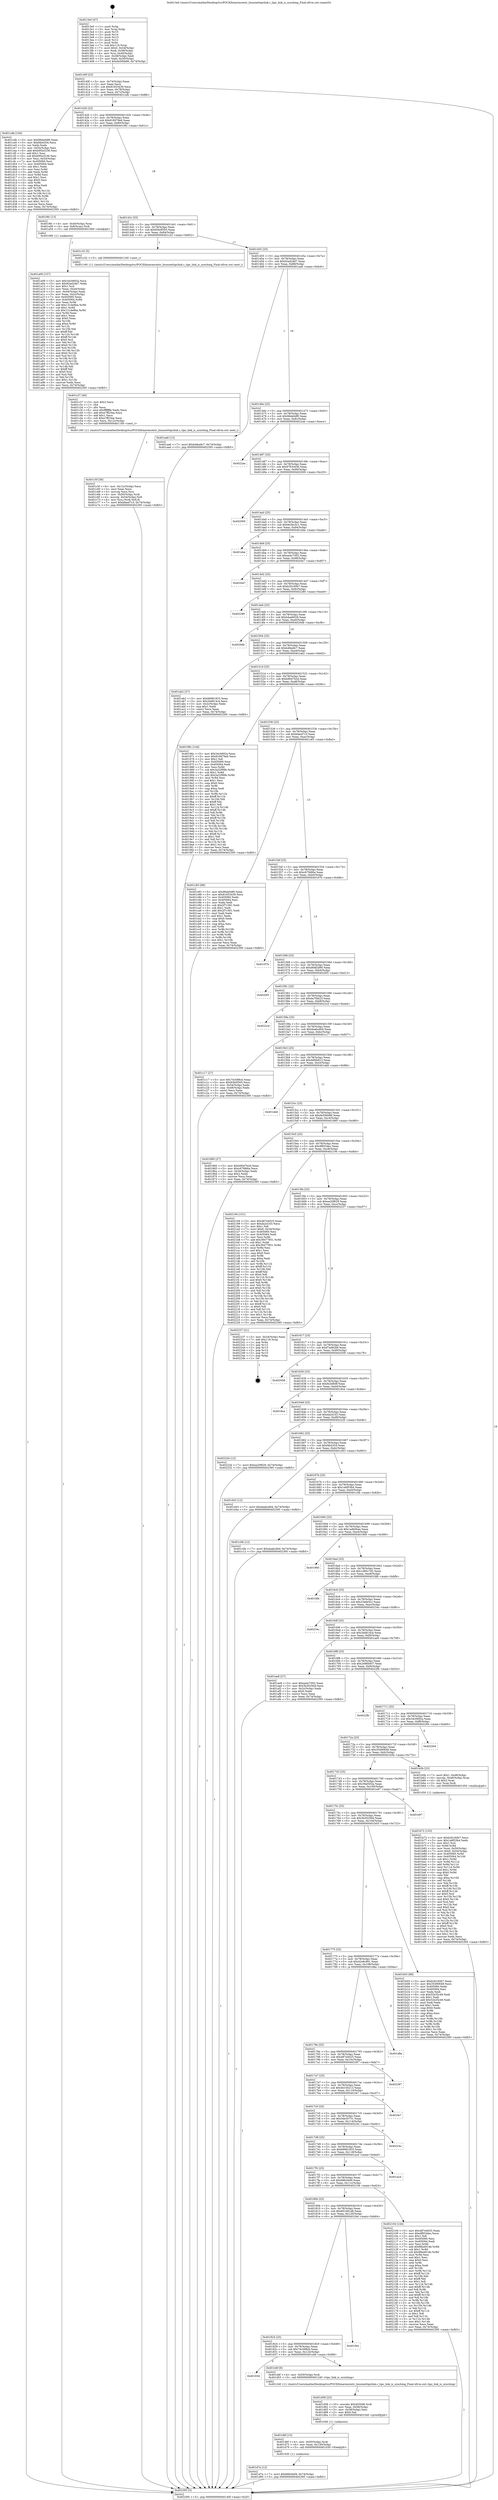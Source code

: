 digraph "0x4013e0" {
  label = "0x4013e0 (/mnt/c/Users/mathe/Desktop/tcc/POCII/binaries/extr_linuxnettipclink.c_tipc_link_is_synching_Final-ollvm.out::main(0))"
  labelloc = "t"
  node[shape=record]

  Entry [label="",width=0.3,height=0.3,shape=circle,fillcolor=black,style=filled]
  "0x40140f" [label="{
     0x40140f [23]\l
     | [instrs]\l
     &nbsp;&nbsp;0x40140f \<+3\>: mov -0x74(%rbp),%eax\l
     &nbsp;&nbsp;0x401412 \<+2\>: mov %eax,%ecx\l
     &nbsp;&nbsp;0x401414 \<+6\>: sub $0x81653439,%ecx\l
     &nbsp;&nbsp;0x40141a \<+3\>: mov %eax,-0x78(%rbp)\l
     &nbsp;&nbsp;0x40141d \<+3\>: mov %ecx,-0x7c(%rbp)\l
     &nbsp;&nbsp;0x401420 \<+6\>: je 0000000000401cdb \<main+0x8fb\>\l
  }"]
  "0x401cdb" [label="{
     0x401cdb [104]\l
     | [instrs]\l
     &nbsp;&nbsp;0x401cdb \<+5\>: mov $0x96de0df0,%eax\l
     &nbsp;&nbsp;0x401ce0 \<+5\>: mov $0xf4b4354,%ecx\l
     &nbsp;&nbsp;0x401ce5 \<+2\>: xor %edx,%edx\l
     &nbsp;&nbsp;0x401ce7 \<+3\>: mov -0x54(%rbp),%esi\l
     &nbsp;&nbsp;0x401cea \<+6\>: add $0xb95a3236,%esi\l
     &nbsp;&nbsp;0x401cf0 \<+3\>: add $0x1,%esi\l
     &nbsp;&nbsp;0x401cf3 \<+6\>: sub $0xb95a3236,%esi\l
     &nbsp;&nbsp;0x401cf9 \<+3\>: mov %esi,-0x54(%rbp)\l
     &nbsp;&nbsp;0x401cfc \<+7\>: mov 0x405060,%esi\l
     &nbsp;&nbsp;0x401d03 \<+7\>: mov 0x405064,%edi\l
     &nbsp;&nbsp;0x401d0a \<+3\>: sub $0x1,%edx\l
     &nbsp;&nbsp;0x401d0d \<+3\>: mov %esi,%r8d\l
     &nbsp;&nbsp;0x401d10 \<+3\>: add %edx,%r8d\l
     &nbsp;&nbsp;0x401d13 \<+4\>: imul %r8d,%esi\l
     &nbsp;&nbsp;0x401d17 \<+3\>: and $0x1,%esi\l
     &nbsp;&nbsp;0x401d1a \<+3\>: cmp $0x0,%esi\l
     &nbsp;&nbsp;0x401d1d \<+4\>: sete %r9b\l
     &nbsp;&nbsp;0x401d21 \<+3\>: cmp $0xa,%edi\l
     &nbsp;&nbsp;0x401d24 \<+4\>: setl %r10b\l
     &nbsp;&nbsp;0x401d28 \<+3\>: mov %r9b,%r11b\l
     &nbsp;&nbsp;0x401d2b \<+3\>: and %r10b,%r11b\l
     &nbsp;&nbsp;0x401d2e \<+3\>: xor %r10b,%r9b\l
     &nbsp;&nbsp;0x401d31 \<+3\>: or %r9b,%r11b\l
     &nbsp;&nbsp;0x401d34 \<+4\>: test $0x1,%r11b\l
     &nbsp;&nbsp;0x401d38 \<+3\>: cmovne %ecx,%eax\l
     &nbsp;&nbsp;0x401d3b \<+3\>: mov %eax,-0x74(%rbp)\l
     &nbsp;&nbsp;0x401d3e \<+5\>: jmp 0000000000402395 \<main+0xfb5\>\l
  }"]
  "0x401426" [label="{
     0x401426 [22]\l
     | [instrs]\l
     &nbsp;&nbsp;0x401426 \<+5\>: jmp 000000000040142b \<main+0x4b\>\l
     &nbsp;&nbsp;0x40142b \<+3\>: mov -0x78(%rbp),%eax\l
     &nbsp;&nbsp;0x40142e \<+5\>: sub $0x818979e6,%eax\l
     &nbsp;&nbsp;0x401433 \<+3\>: mov %eax,-0x80(%rbp)\l
     &nbsp;&nbsp;0x401436 \<+6\>: je 00000000004019fc \<main+0x61c\>\l
  }"]
  Exit [label="",width=0.3,height=0.3,shape=circle,fillcolor=black,style=filled,peripheries=2]
  "0x4019fc" [label="{
     0x4019fc [13]\l
     | [instrs]\l
     &nbsp;&nbsp;0x4019fc \<+4\>: mov -0x40(%rbp),%rax\l
     &nbsp;&nbsp;0x401a00 \<+4\>: mov 0x8(%rax),%rdi\l
     &nbsp;&nbsp;0x401a04 \<+5\>: call 0000000000401060 \<atoi@plt\>\l
     | [calls]\l
     &nbsp;&nbsp;0x401060 \{1\} (unknown)\l
  }"]
  "0x40143c" [label="{
     0x40143c [25]\l
     | [instrs]\l
     &nbsp;&nbsp;0x40143c \<+5\>: jmp 0000000000401441 \<main+0x61\>\l
     &nbsp;&nbsp;0x401441 \<+3\>: mov -0x78(%rbp),%eax\l
     &nbsp;&nbsp;0x401444 \<+5\>: sub $0x83b0f305,%eax\l
     &nbsp;&nbsp;0x401449 \<+6\>: mov %eax,-0x84(%rbp)\l
     &nbsp;&nbsp;0x40144f \<+6\>: je 0000000000401c32 \<main+0x852\>\l
  }"]
  "0x401d7e" [label="{
     0x401d7e [12]\l
     | [instrs]\l
     &nbsp;&nbsp;0x401d7e \<+7\>: movl $0x68fc0e09,-0x74(%rbp)\l
     &nbsp;&nbsp;0x401d85 \<+5\>: jmp 0000000000402395 \<main+0xfb5\>\l
  }"]
  "0x401c32" [label="{
     0x401c32 [5]\l
     | [instrs]\l
     &nbsp;&nbsp;0x401c32 \<+5\>: call 0000000000401160 \<next_i\>\l
     | [calls]\l
     &nbsp;&nbsp;0x401160 \{1\} (/mnt/c/Users/mathe/Desktop/tcc/POCII/binaries/extr_linuxnettipclink.c_tipc_link_is_synching_Final-ollvm.out::next_i)\l
  }"]
  "0x401455" [label="{
     0x401455 [25]\l
     | [instrs]\l
     &nbsp;&nbsp;0x401455 \<+5\>: jmp 000000000040145a \<main+0x7a\>\l
     &nbsp;&nbsp;0x40145a \<+3\>: mov -0x78(%rbp),%eax\l
     &nbsp;&nbsp;0x40145d \<+5\>: sub $0x92ad2dd7,%eax\l
     &nbsp;&nbsp;0x401462 \<+6\>: mov %eax,-0x88(%rbp)\l
     &nbsp;&nbsp;0x401468 \<+6\>: je 0000000000401aa6 \<main+0x6c6\>\l
  }"]
  "0x401d6f" [label="{
     0x401d6f [15]\l
     | [instrs]\l
     &nbsp;&nbsp;0x401d6f \<+4\>: mov -0x50(%rbp),%rdi\l
     &nbsp;&nbsp;0x401d73 \<+6\>: mov %eax,-0x130(%rbp)\l
     &nbsp;&nbsp;0x401d79 \<+5\>: call 0000000000401030 \<free@plt\>\l
     | [calls]\l
     &nbsp;&nbsp;0x401030 \{1\} (unknown)\l
  }"]
  "0x401aa6" [label="{
     0x401aa6 [12]\l
     | [instrs]\l
     &nbsp;&nbsp;0x401aa6 \<+7\>: movl $0xb4fea9c7,-0x74(%rbp)\l
     &nbsp;&nbsp;0x401aad \<+5\>: jmp 0000000000402395 \<main+0xfb5\>\l
  }"]
  "0x40146e" [label="{
     0x40146e [25]\l
     | [instrs]\l
     &nbsp;&nbsp;0x40146e \<+5\>: jmp 0000000000401473 \<main+0x93\>\l
     &nbsp;&nbsp;0x401473 \<+3\>: mov -0x78(%rbp),%eax\l
     &nbsp;&nbsp;0x401476 \<+5\>: sub $0x96de0df0,%eax\l
     &nbsp;&nbsp;0x40147b \<+6\>: mov %eax,-0x8c(%rbp)\l
     &nbsp;&nbsp;0x401481 \<+6\>: je 00000000004022ae \<main+0xece\>\l
  }"]
  "0x401d58" [label="{
     0x401d58 [23]\l
     | [instrs]\l
     &nbsp;&nbsp;0x401d58 \<+10\>: movabs $0x4030d6,%rdi\l
     &nbsp;&nbsp;0x401d62 \<+3\>: mov %eax,-0x58(%rbp)\l
     &nbsp;&nbsp;0x401d65 \<+3\>: mov -0x58(%rbp),%esi\l
     &nbsp;&nbsp;0x401d68 \<+2\>: mov $0x0,%al\l
     &nbsp;&nbsp;0x401d6a \<+5\>: call 0000000000401040 \<printf@plt\>\l
     | [calls]\l
     &nbsp;&nbsp;0x401040 \{1\} (unknown)\l
  }"]
  "0x4022ae" [label="{
     0x4022ae\l
  }", style=dashed]
  "0x401487" [label="{
     0x401487 [25]\l
     | [instrs]\l
     &nbsp;&nbsp;0x401487 \<+5\>: jmp 000000000040148c \<main+0xac\>\l
     &nbsp;&nbsp;0x40148c \<+3\>: mov -0x78(%rbp),%eax\l
     &nbsp;&nbsp;0x40148f \<+5\>: sub $0x9763c636,%eax\l
     &nbsp;&nbsp;0x401494 \<+6\>: mov %eax,-0x90(%rbp)\l
     &nbsp;&nbsp;0x40149a \<+6\>: je 0000000000402000 \<main+0xc20\>\l
  }"]
  "0x40183d" [label="{
     0x40183d\l
  }", style=dashed]
  "0x402000" [label="{
     0x402000\l
  }", style=dashed]
  "0x4014a0" [label="{
     0x4014a0 [25]\l
     | [instrs]\l
     &nbsp;&nbsp;0x4014a0 \<+5\>: jmp 00000000004014a5 \<main+0xc5\>\l
     &nbsp;&nbsp;0x4014a5 \<+3\>: mov -0x78(%rbp),%eax\l
     &nbsp;&nbsp;0x4014a8 \<+5\>: sub $0x9e2bc5c1,%eax\l
     &nbsp;&nbsp;0x4014ad \<+6\>: mov %eax,-0x94(%rbp)\l
     &nbsp;&nbsp;0x4014b3 \<+6\>: je 0000000000401ebe \<main+0xade\>\l
  }"]
  "0x401d4f" [label="{
     0x401d4f [9]\l
     | [instrs]\l
     &nbsp;&nbsp;0x401d4f \<+4\>: mov -0x50(%rbp),%rdi\l
     &nbsp;&nbsp;0x401d53 \<+5\>: call 0000000000401240 \<tipc_link_is_synching\>\l
     | [calls]\l
     &nbsp;&nbsp;0x401240 \{1\} (/mnt/c/Users/mathe/Desktop/tcc/POCII/binaries/extr_linuxnettipclink.c_tipc_link_is_synching_Final-ollvm.out::tipc_link_is_synching)\l
  }"]
  "0x401ebe" [label="{
     0x401ebe\l
  }", style=dashed]
  "0x4014b9" [label="{
     0x4014b9 [25]\l
     | [instrs]\l
     &nbsp;&nbsp;0x4014b9 \<+5\>: jmp 00000000004014be \<main+0xde\>\l
     &nbsp;&nbsp;0x4014be \<+3\>: mov -0x78(%rbp),%eax\l
     &nbsp;&nbsp;0x4014c1 \<+5\>: sub $0xaa4c7002,%eax\l
     &nbsp;&nbsp;0x4014c6 \<+6\>: mov %eax,-0x98(%rbp)\l
     &nbsp;&nbsp;0x4014cc \<+6\>: je 00000000004020e7 \<main+0xd07\>\l
  }"]
  "0x401824" [label="{
     0x401824 [25]\l
     | [instrs]\l
     &nbsp;&nbsp;0x401824 \<+5\>: jmp 0000000000401829 \<main+0x449\>\l
     &nbsp;&nbsp;0x401829 \<+3\>: mov -0x78(%rbp),%eax\l
     &nbsp;&nbsp;0x40182c \<+5\>: sub $0x74c588cb,%eax\l
     &nbsp;&nbsp;0x401831 \<+6\>: mov %eax,-0x124(%rbp)\l
     &nbsp;&nbsp;0x401837 \<+6\>: je 0000000000401d4f \<main+0x96f\>\l
  }"]
  "0x4020e7" [label="{
     0x4020e7\l
  }", style=dashed]
  "0x4014d2" [label="{
     0x4014d2 [25]\l
     | [instrs]\l
     &nbsp;&nbsp;0x4014d2 \<+5\>: jmp 00000000004014d7 \<main+0xf7\>\l
     &nbsp;&nbsp;0x4014d7 \<+3\>: mov -0x78(%rbp),%eax\l
     &nbsp;&nbsp;0x4014da \<+5\>: sub $0xb26160b7,%eax\l
     &nbsp;&nbsp;0x4014df \<+6\>: mov %eax,-0x9c(%rbp)\l
     &nbsp;&nbsp;0x4014e5 \<+6\>: je 0000000000402280 \<main+0xea0\>\l
  }"]
  "0x401f44" [label="{
     0x401f44\l
  }", style=dashed]
  "0x402280" [label="{
     0x402280\l
  }", style=dashed]
  "0x4014eb" [label="{
     0x4014eb [25]\l
     | [instrs]\l
     &nbsp;&nbsp;0x4014eb \<+5\>: jmp 00000000004014f0 \<main+0x110\>\l
     &nbsp;&nbsp;0x4014f0 \<+3\>: mov -0x78(%rbp),%eax\l
     &nbsp;&nbsp;0x4014f3 \<+5\>: sub $0xb4ae6028,%eax\l
     &nbsp;&nbsp;0x4014f8 \<+6\>: mov %eax,-0xa0(%rbp)\l
     &nbsp;&nbsp;0x4014fe \<+6\>: je 00000000004020db \<main+0xcfb\>\l
  }"]
  "0x40180b" [label="{
     0x40180b [25]\l
     | [instrs]\l
     &nbsp;&nbsp;0x40180b \<+5\>: jmp 0000000000401810 \<main+0x430\>\l
     &nbsp;&nbsp;0x401810 \<+3\>: mov -0x78(%rbp),%eax\l
     &nbsp;&nbsp;0x401813 \<+5\>: sub $0x691b81d8,%eax\l
     &nbsp;&nbsp;0x401818 \<+6\>: mov %eax,-0x120(%rbp)\l
     &nbsp;&nbsp;0x40181e \<+6\>: je 0000000000401f44 \<main+0xb64\>\l
  }"]
  "0x4020db" [label="{
     0x4020db\l
  }", style=dashed]
  "0x401504" [label="{
     0x401504 [25]\l
     | [instrs]\l
     &nbsp;&nbsp;0x401504 \<+5\>: jmp 0000000000401509 \<main+0x129\>\l
     &nbsp;&nbsp;0x401509 \<+3\>: mov -0x78(%rbp),%eax\l
     &nbsp;&nbsp;0x40150c \<+5\>: sub $0xb4fea9c7,%eax\l
     &nbsp;&nbsp;0x401511 \<+6\>: mov %eax,-0xa4(%rbp)\l
     &nbsp;&nbsp;0x401517 \<+6\>: je 0000000000401ab2 \<main+0x6d2\>\l
  }"]
  "0x402104" [label="{
     0x402104 [144]\l
     | [instrs]\l
     &nbsp;&nbsp;0x402104 \<+5\>: mov $0x487e4025,%eax\l
     &nbsp;&nbsp;0x402109 \<+5\>: mov $0xdf853dec,%ecx\l
     &nbsp;&nbsp;0x40210e \<+2\>: mov $0x1,%dl\l
     &nbsp;&nbsp;0x402110 \<+7\>: mov 0x405060,%esi\l
     &nbsp;&nbsp;0x402117 \<+7\>: mov 0x405064,%edi\l
     &nbsp;&nbsp;0x40211e \<+3\>: mov %esi,%r8d\l
     &nbsp;&nbsp;0x402121 \<+7\>: add $0x88a4914b,%r8d\l
     &nbsp;&nbsp;0x402128 \<+4\>: sub $0x1,%r8d\l
     &nbsp;&nbsp;0x40212c \<+7\>: sub $0x88a4914b,%r8d\l
     &nbsp;&nbsp;0x402133 \<+4\>: imul %r8d,%esi\l
     &nbsp;&nbsp;0x402137 \<+3\>: and $0x1,%esi\l
     &nbsp;&nbsp;0x40213a \<+3\>: cmp $0x0,%esi\l
     &nbsp;&nbsp;0x40213d \<+4\>: sete %r9b\l
     &nbsp;&nbsp;0x402141 \<+3\>: cmp $0xa,%edi\l
     &nbsp;&nbsp;0x402144 \<+4\>: setl %r10b\l
     &nbsp;&nbsp;0x402148 \<+3\>: mov %r9b,%r11b\l
     &nbsp;&nbsp;0x40214b \<+4\>: xor $0xff,%r11b\l
     &nbsp;&nbsp;0x40214f \<+3\>: mov %r10b,%bl\l
     &nbsp;&nbsp;0x402152 \<+3\>: xor $0xff,%bl\l
     &nbsp;&nbsp;0x402155 \<+3\>: xor $0x1,%dl\l
     &nbsp;&nbsp;0x402158 \<+3\>: mov %r11b,%r14b\l
     &nbsp;&nbsp;0x40215b \<+4\>: and $0xff,%r14b\l
     &nbsp;&nbsp;0x40215f \<+3\>: and %dl,%r9b\l
     &nbsp;&nbsp;0x402162 \<+3\>: mov %bl,%r15b\l
     &nbsp;&nbsp;0x402165 \<+4\>: and $0xff,%r15b\l
     &nbsp;&nbsp;0x402169 \<+3\>: and %dl,%r10b\l
     &nbsp;&nbsp;0x40216c \<+3\>: or %r9b,%r14b\l
     &nbsp;&nbsp;0x40216f \<+3\>: or %r10b,%r15b\l
     &nbsp;&nbsp;0x402172 \<+3\>: xor %r15b,%r14b\l
     &nbsp;&nbsp;0x402175 \<+3\>: or %bl,%r11b\l
     &nbsp;&nbsp;0x402178 \<+4\>: xor $0xff,%r11b\l
     &nbsp;&nbsp;0x40217c \<+3\>: or $0x1,%dl\l
     &nbsp;&nbsp;0x40217f \<+3\>: and %dl,%r11b\l
     &nbsp;&nbsp;0x402182 \<+3\>: or %r11b,%r14b\l
     &nbsp;&nbsp;0x402185 \<+4\>: test $0x1,%r14b\l
     &nbsp;&nbsp;0x402189 \<+3\>: cmovne %ecx,%eax\l
     &nbsp;&nbsp;0x40218c \<+3\>: mov %eax,-0x74(%rbp)\l
     &nbsp;&nbsp;0x40218f \<+5\>: jmp 0000000000402395 \<main+0xfb5\>\l
  }"]
  "0x401ab2" [label="{
     0x401ab2 [27]\l
     | [instrs]\l
     &nbsp;&nbsp;0x401ab2 \<+5\>: mov $0x66681833,%eax\l
     &nbsp;&nbsp;0x401ab7 \<+5\>: mov $0x2bd814c4,%ecx\l
     &nbsp;&nbsp;0x401abc \<+3\>: mov -0x2c(%rbp),%edx\l
     &nbsp;&nbsp;0x401abf \<+3\>: cmp $0x1,%edx\l
     &nbsp;&nbsp;0x401ac2 \<+3\>: cmovl %ecx,%eax\l
     &nbsp;&nbsp;0x401ac5 \<+3\>: mov %eax,-0x74(%rbp)\l
     &nbsp;&nbsp;0x401ac8 \<+5\>: jmp 0000000000402395 \<main+0xfb5\>\l
  }"]
  "0x40151d" [label="{
     0x40151d [25]\l
     | [instrs]\l
     &nbsp;&nbsp;0x40151d \<+5\>: jmp 0000000000401522 \<main+0x142\>\l
     &nbsp;&nbsp;0x401522 \<+3\>: mov -0x78(%rbp),%eax\l
     &nbsp;&nbsp;0x401525 \<+5\>: sub $0xb90d7b2d,%eax\l
     &nbsp;&nbsp;0x40152a \<+6\>: mov %eax,-0xa8(%rbp)\l
     &nbsp;&nbsp;0x401530 \<+6\>: je 000000000040196c \<main+0x58c\>\l
  }"]
  "0x4017f2" [label="{
     0x4017f2 [25]\l
     | [instrs]\l
     &nbsp;&nbsp;0x4017f2 \<+5\>: jmp 00000000004017f7 \<main+0x417\>\l
     &nbsp;&nbsp;0x4017f7 \<+3\>: mov -0x78(%rbp),%eax\l
     &nbsp;&nbsp;0x4017fa \<+5\>: sub $0x68fc0e09,%eax\l
     &nbsp;&nbsp;0x4017ff \<+6\>: mov %eax,-0x11c(%rbp)\l
     &nbsp;&nbsp;0x401805 \<+6\>: je 0000000000402104 \<main+0xd24\>\l
  }"]
  "0x40196c" [label="{
     0x40196c [144]\l
     | [instrs]\l
     &nbsp;&nbsp;0x40196c \<+5\>: mov $0x34c0692a,%eax\l
     &nbsp;&nbsp;0x401971 \<+5\>: mov $0x818979e6,%ecx\l
     &nbsp;&nbsp;0x401976 \<+2\>: mov $0x1,%dl\l
     &nbsp;&nbsp;0x401978 \<+7\>: mov 0x405060,%esi\l
     &nbsp;&nbsp;0x40197f \<+7\>: mov 0x405064,%edi\l
     &nbsp;&nbsp;0x401986 \<+3\>: mov %esi,%r8d\l
     &nbsp;&nbsp;0x401989 \<+7\>: sub $0x3a32f99b,%r8d\l
     &nbsp;&nbsp;0x401990 \<+4\>: sub $0x1,%r8d\l
     &nbsp;&nbsp;0x401994 \<+7\>: add $0x3a32f99b,%r8d\l
     &nbsp;&nbsp;0x40199b \<+4\>: imul %r8d,%esi\l
     &nbsp;&nbsp;0x40199f \<+3\>: and $0x1,%esi\l
     &nbsp;&nbsp;0x4019a2 \<+3\>: cmp $0x0,%esi\l
     &nbsp;&nbsp;0x4019a5 \<+4\>: sete %r9b\l
     &nbsp;&nbsp;0x4019a9 \<+3\>: cmp $0xa,%edi\l
     &nbsp;&nbsp;0x4019ac \<+4\>: setl %r10b\l
     &nbsp;&nbsp;0x4019b0 \<+3\>: mov %r9b,%r11b\l
     &nbsp;&nbsp;0x4019b3 \<+4\>: xor $0xff,%r11b\l
     &nbsp;&nbsp;0x4019b7 \<+3\>: mov %r10b,%bl\l
     &nbsp;&nbsp;0x4019ba \<+3\>: xor $0xff,%bl\l
     &nbsp;&nbsp;0x4019bd \<+3\>: xor $0x1,%dl\l
     &nbsp;&nbsp;0x4019c0 \<+3\>: mov %r11b,%r14b\l
     &nbsp;&nbsp;0x4019c3 \<+4\>: and $0xff,%r14b\l
     &nbsp;&nbsp;0x4019c7 \<+3\>: and %dl,%r9b\l
     &nbsp;&nbsp;0x4019ca \<+3\>: mov %bl,%r15b\l
     &nbsp;&nbsp;0x4019cd \<+4\>: and $0xff,%r15b\l
     &nbsp;&nbsp;0x4019d1 \<+3\>: and %dl,%r10b\l
     &nbsp;&nbsp;0x4019d4 \<+3\>: or %r9b,%r14b\l
     &nbsp;&nbsp;0x4019d7 \<+3\>: or %r10b,%r15b\l
     &nbsp;&nbsp;0x4019da \<+3\>: xor %r15b,%r14b\l
     &nbsp;&nbsp;0x4019dd \<+3\>: or %bl,%r11b\l
     &nbsp;&nbsp;0x4019e0 \<+4\>: xor $0xff,%r11b\l
     &nbsp;&nbsp;0x4019e4 \<+3\>: or $0x1,%dl\l
     &nbsp;&nbsp;0x4019e7 \<+3\>: and %dl,%r11b\l
     &nbsp;&nbsp;0x4019ea \<+3\>: or %r11b,%r14b\l
     &nbsp;&nbsp;0x4019ed \<+4\>: test $0x1,%r14b\l
     &nbsp;&nbsp;0x4019f1 \<+3\>: cmovne %ecx,%eax\l
     &nbsp;&nbsp;0x4019f4 \<+3\>: mov %eax,-0x74(%rbp)\l
     &nbsp;&nbsp;0x4019f7 \<+5\>: jmp 0000000000402395 \<main+0xfb5\>\l
  }"]
  "0x401536" [label="{
     0x401536 [25]\l
     | [instrs]\l
     &nbsp;&nbsp;0x401536 \<+5\>: jmp 000000000040153b \<main+0x15b\>\l
     &nbsp;&nbsp;0x40153b \<+3\>: mov -0x78(%rbp),%eax\l
     &nbsp;&nbsp;0x40153e \<+5\>: sub $0xbfaed7c3,%eax\l
     &nbsp;&nbsp;0x401543 \<+6\>: mov %eax,-0xac(%rbp)\l
     &nbsp;&nbsp;0x401549 \<+6\>: je 0000000000401c83 \<main+0x8a3\>\l
  }"]
  "0x401acd" [label="{
     0x401acd\l
  }", style=dashed]
  "0x401c83" [label="{
     0x401c83 [88]\l
     | [instrs]\l
     &nbsp;&nbsp;0x401c83 \<+5\>: mov $0x96de0df0,%eax\l
     &nbsp;&nbsp;0x401c88 \<+5\>: mov $0x81653439,%ecx\l
     &nbsp;&nbsp;0x401c8d \<+7\>: mov 0x405060,%edx\l
     &nbsp;&nbsp;0x401c94 \<+7\>: mov 0x405064,%esi\l
     &nbsp;&nbsp;0x401c9b \<+2\>: mov %edx,%edi\l
     &nbsp;&nbsp;0x401c9d \<+6\>: sub $0x2f7c391,%edi\l
     &nbsp;&nbsp;0x401ca3 \<+3\>: sub $0x1,%edi\l
     &nbsp;&nbsp;0x401ca6 \<+6\>: add $0x2f7c391,%edi\l
     &nbsp;&nbsp;0x401cac \<+3\>: imul %edi,%edx\l
     &nbsp;&nbsp;0x401caf \<+3\>: and $0x1,%edx\l
     &nbsp;&nbsp;0x401cb2 \<+3\>: cmp $0x0,%edx\l
     &nbsp;&nbsp;0x401cb5 \<+4\>: sete %r8b\l
     &nbsp;&nbsp;0x401cb9 \<+3\>: cmp $0xa,%esi\l
     &nbsp;&nbsp;0x401cbc \<+4\>: setl %r9b\l
     &nbsp;&nbsp;0x401cc0 \<+3\>: mov %r8b,%r10b\l
     &nbsp;&nbsp;0x401cc3 \<+3\>: and %r9b,%r10b\l
     &nbsp;&nbsp;0x401cc6 \<+3\>: xor %r9b,%r8b\l
     &nbsp;&nbsp;0x401cc9 \<+3\>: or %r8b,%r10b\l
     &nbsp;&nbsp;0x401ccc \<+4\>: test $0x1,%r10b\l
     &nbsp;&nbsp;0x401cd0 \<+3\>: cmovne %ecx,%eax\l
     &nbsp;&nbsp;0x401cd3 \<+3\>: mov %eax,-0x74(%rbp)\l
     &nbsp;&nbsp;0x401cd6 \<+5\>: jmp 0000000000402395 \<main+0xfb5\>\l
  }"]
  "0x40154f" [label="{
     0x40154f [25]\l
     | [instrs]\l
     &nbsp;&nbsp;0x40154f \<+5\>: jmp 0000000000401554 \<main+0x174\>\l
     &nbsp;&nbsp;0x401554 \<+3\>: mov -0x78(%rbp),%eax\l
     &nbsp;&nbsp;0x401557 \<+5\>: sub $0xc67fd66a,%eax\l
     &nbsp;&nbsp;0x40155c \<+6\>: mov %eax,-0xb0(%rbp)\l
     &nbsp;&nbsp;0x401562 \<+6\>: je 000000000040187b \<main+0x49b\>\l
  }"]
  "0x4017d9" [label="{
     0x4017d9 [25]\l
     | [instrs]\l
     &nbsp;&nbsp;0x4017d9 \<+5\>: jmp 00000000004017de \<main+0x3fe\>\l
     &nbsp;&nbsp;0x4017de \<+3\>: mov -0x78(%rbp),%eax\l
     &nbsp;&nbsp;0x4017e1 \<+5\>: sub $0x66681833,%eax\l
     &nbsp;&nbsp;0x4017e6 \<+6\>: mov %eax,-0x118(%rbp)\l
     &nbsp;&nbsp;0x4017ec \<+6\>: je 0000000000401acd \<main+0x6ed\>\l
  }"]
  "0x40187b" [label="{
     0x40187b\l
  }", style=dashed]
  "0x401568" [label="{
     0x401568 [25]\l
     | [instrs]\l
     &nbsp;&nbsp;0x401568 \<+5\>: jmp 000000000040156d \<main+0x18d\>\l
     &nbsp;&nbsp;0x40156d \<+3\>: mov -0x78(%rbp),%eax\l
     &nbsp;&nbsp;0x401570 \<+5\>: sub $0xd9df2d90,%eax\l
     &nbsp;&nbsp;0x401575 \<+6\>: mov %eax,-0xb4(%rbp)\l
     &nbsp;&nbsp;0x40157b \<+6\>: je 00000000004020f3 \<main+0xd13\>\l
  }"]
  "0x40224c" [label="{
     0x40224c\l
  }", style=dashed]
  "0x4020f3" [label="{
     0x4020f3\l
  }", style=dashed]
  "0x401581" [label="{
     0x401581 [25]\l
     | [instrs]\l
     &nbsp;&nbsp;0x401581 \<+5\>: jmp 0000000000401586 \<main+0x1a6\>\l
     &nbsp;&nbsp;0x401586 \<+3\>: mov -0x78(%rbp),%eax\l
     &nbsp;&nbsp;0x401589 \<+5\>: sub $0xda7f4b23,%eax\l
     &nbsp;&nbsp;0x40158e \<+6\>: mov %eax,-0xb8(%rbp)\l
     &nbsp;&nbsp;0x401594 \<+6\>: je 00000000004022cd \<main+0xeed\>\l
  }"]
  "0x4017c0" [label="{
     0x4017c0 [25]\l
     | [instrs]\l
     &nbsp;&nbsp;0x4017c0 \<+5\>: jmp 00000000004017c5 \<main+0x3e5\>\l
     &nbsp;&nbsp;0x4017c5 \<+3\>: mov -0x78(%rbp),%eax\l
     &nbsp;&nbsp;0x4017c8 \<+5\>: sub $0x5de30731,%eax\l
     &nbsp;&nbsp;0x4017cd \<+6\>: mov %eax,-0x114(%rbp)\l
     &nbsp;&nbsp;0x4017d3 \<+6\>: je 000000000040224c \<main+0xe6c\>\l
  }"]
  "0x4022cd" [label="{
     0x4022cd\l
  }", style=dashed]
  "0x40159a" [label="{
     0x40159a [25]\l
     | [instrs]\l
     &nbsp;&nbsp;0x40159a \<+5\>: jmp 000000000040159f \<main+0x1bf\>\l
     &nbsp;&nbsp;0x40159f \<+3\>: mov -0x78(%rbp),%eax\l
     &nbsp;&nbsp;0x4015a2 \<+5\>: sub $0xdaabcd0d,%eax\l
     &nbsp;&nbsp;0x4015a7 \<+6\>: mov %eax,-0xbc(%rbp)\l
     &nbsp;&nbsp;0x4015ad \<+6\>: je 0000000000401c17 \<main+0x837\>\l
  }"]
  "0x401fe7" [label="{
     0x401fe7\l
  }", style=dashed]
  "0x401c17" [label="{
     0x401c17 [27]\l
     | [instrs]\l
     &nbsp;&nbsp;0x401c17 \<+5\>: mov $0x74c588cb,%eax\l
     &nbsp;&nbsp;0x401c1c \<+5\>: mov $0x83b0f305,%ecx\l
     &nbsp;&nbsp;0x401c21 \<+3\>: mov -0x54(%rbp),%edx\l
     &nbsp;&nbsp;0x401c24 \<+3\>: cmp -0x48(%rbp),%edx\l
     &nbsp;&nbsp;0x401c27 \<+3\>: cmovl %ecx,%eax\l
     &nbsp;&nbsp;0x401c2a \<+3\>: mov %eax,-0x74(%rbp)\l
     &nbsp;&nbsp;0x401c2d \<+5\>: jmp 0000000000402395 \<main+0xfb5\>\l
  }"]
  "0x4015b3" [label="{
     0x4015b3 [25]\l
     | [instrs]\l
     &nbsp;&nbsp;0x4015b3 \<+5\>: jmp 00000000004015b8 \<main+0x1d8\>\l
     &nbsp;&nbsp;0x4015b8 \<+3\>: mov -0x78(%rbp),%eax\l
     &nbsp;&nbsp;0x4015bb \<+5\>: sub $0xddf4b813,%eax\l
     &nbsp;&nbsp;0x4015c0 \<+6\>: mov %eax,-0xc0(%rbp)\l
     &nbsp;&nbsp;0x4015c6 \<+6\>: je 0000000000401ddd \<main+0x9fd\>\l
  }"]
  "0x4017a7" [label="{
     0x4017a7 [25]\l
     | [instrs]\l
     &nbsp;&nbsp;0x4017a7 \<+5\>: jmp 00000000004017ac \<main+0x3cc\>\l
     &nbsp;&nbsp;0x4017ac \<+3\>: mov -0x78(%rbp),%eax\l
     &nbsp;&nbsp;0x4017af \<+5\>: sub $0x4b104213,%eax\l
     &nbsp;&nbsp;0x4017b4 \<+6\>: mov %eax,-0x110(%rbp)\l
     &nbsp;&nbsp;0x4017ba \<+6\>: je 0000000000401fe7 \<main+0xc07\>\l
  }"]
  "0x401ddd" [label="{
     0x401ddd\l
  }", style=dashed]
  "0x4015cc" [label="{
     0x4015cc [25]\l
     | [instrs]\l
     &nbsp;&nbsp;0x4015cc \<+5\>: jmp 00000000004015d1 \<main+0x1f1\>\l
     &nbsp;&nbsp;0x4015d1 \<+3\>: mov -0x78(%rbp),%eax\l
     &nbsp;&nbsp;0x4015d4 \<+5\>: sub $0xde50bb86,%eax\l
     &nbsp;&nbsp;0x4015d9 \<+6\>: mov %eax,-0xc4(%rbp)\l
     &nbsp;&nbsp;0x4015df \<+6\>: je 0000000000401860 \<main+0x480\>\l
  }"]
  "0x402387" [label="{
     0x402387\l
  }", style=dashed]
  "0x401860" [label="{
     0x401860 [27]\l
     | [instrs]\l
     &nbsp;&nbsp;0x401860 \<+5\>: mov $0xb90d7b2d,%eax\l
     &nbsp;&nbsp;0x401865 \<+5\>: mov $0xc67fd66a,%ecx\l
     &nbsp;&nbsp;0x40186a \<+3\>: mov -0x30(%rbp),%edx\l
     &nbsp;&nbsp;0x40186d \<+3\>: cmp $0x2,%edx\l
     &nbsp;&nbsp;0x401870 \<+3\>: cmovne %ecx,%eax\l
     &nbsp;&nbsp;0x401873 \<+3\>: mov %eax,-0x74(%rbp)\l
     &nbsp;&nbsp;0x401876 \<+5\>: jmp 0000000000402395 \<main+0xfb5\>\l
  }"]
  "0x4015e5" [label="{
     0x4015e5 [25]\l
     | [instrs]\l
     &nbsp;&nbsp;0x4015e5 \<+5\>: jmp 00000000004015ea \<main+0x20a\>\l
     &nbsp;&nbsp;0x4015ea \<+3\>: mov -0x78(%rbp),%eax\l
     &nbsp;&nbsp;0x4015ed \<+5\>: sub $0xdf853dec,%eax\l
     &nbsp;&nbsp;0x4015f2 \<+6\>: mov %eax,-0xc8(%rbp)\l
     &nbsp;&nbsp;0x4015f8 \<+6\>: je 0000000000402194 \<main+0xdb4\>\l
  }"]
  "0x402395" [label="{
     0x402395 [5]\l
     | [instrs]\l
     &nbsp;&nbsp;0x402395 \<+5\>: jmp 000000000040140f \<main+0x2f\>\l
  }"]
  "0x4013e0" [label="{
     0x4013e0 [47]\l
     | [instrs]\l
     &nbsp;&nbsp;0x4013e0 \<+1\>: push %rbp\l
     &nbsp;&nbsp;0x4013e1 \<+3\>: mov %rsp,%rbp\l
     &nbsp;&nbsp;0x4013e4 \<+2\>: push %r15\l
     &nbsp;&nbsp;0x4013e6 \<+2\>: push %r14\l
     &nbsp;&nbsp;0x4013e8 \<+2\>: push %r13\l
     &nbsp;&nbsp;0x4013ea \<+2\>: push %r12\l
     &nbsp;&nbsp;0x4013ec \<+1\>: push %rbx\l
     &nbsp;&nbsp;0x4013ed \<+7\>: sub $0x118,%rsp\l
     &nbsp;&nbsp;0x4013f4 \<+7\>: movl $0x0,-0x34(%rbp)\l
     &nbsp;&nbsp;0x4013fb \<+3\>: mov %edi,-0x38(%rbp)\l
     &nbsp;&nbsp;0x4013fe \<+4\>: mov %rsi,-0x40(%rbp)\l
     &nbsp;&nbsp;0x401402 \<+3\>: mov -0x38(%rbp),%edi\l
     &nbsp;&nbsp;0x401405 \<+3\>: mov %edi,-0x30(%rbp)\l
     &nbsp;&nbsp;0x401408 \<+7\>: movl $0xde50bb86,-0x74(%rbp)\l
  }"]
  "0x401a09" [label="{
     0x401a09 [157]\l
     | [instrs]\l
     &nbsp;&nbsp;0x401a09 \<+5\>: mov $0x34c0692a,%ecx\l
     &nbsp;&nbsp;0x401a0e \<+5\>: mov $0x92ad2dd7,%edx\l
     &nbsp;&nbsp;0x401a13 \<+3\>: mov $0x1,%sil\l
     &nbsp;&nbsp;0x401a16 \<+3\>: mov %eax,-0x44(%rbp)\l
     &nbsp;&nbsp;0x401a19 \<+3\>: mov -0x44(%rbp),%eax\l
     &nbsp;&nbsp;0x401a1c \<+3\>: mov %eax,-0x2c(%rbp)\l
     &nbsp;&nbsp;0x401a1f \<+7\>: mov 0x405060,%eax\l
     &nbsp;&nbsp;0x401a26 \<+8\>: mov 0x405064,%r8d\l
     &nbsp;&nbsp;0x401a2e \<+3\>: mov %eax,%r9d\l
     &nbsp;&nbsp;0x401a31 \<+7\>: add $0x131de8ba,%r9d\l
     &nbsp;&nbsp;0x401a38 \<+4\>: sub $0x1,%r9d\l
     &nbsp;&nbsp;0x401a3c \<+7\>: sub $0x131de8ba,%r9d\l
     &nbsp;&nbsp;0x401a43 \<+4\>: imul %r9d,%eax\l
     &nbsp;&nbsp;0x401a47 \<+3\>: and $0x1,%eax\l
     &nbsp;&nbsp;0x401a4a \<+3\>: cmp $0x0,%eax\l
     &nbsp;&nbsp;0x401a4d \<+4\>: sete %r10b\l
     &nbsp;&nbsp;0x401a51 \<+4\>: cmp $0xa,%r8d\l
     &nbsp;&nbsp;0x401a55 \<+4\>: setl %r11b\l
     &nbsp;&nbsp;0x401a59 \<+3\>: mov %r10b,%bl\l
     &nbsp;&nbsp;0x401a5c \<+3\>: xor $0xff,%bl\l
     &nbsp;&nbsp;0x401a5f \<+3\>: mov %r11b,%r14b\l
     &nbsp;&nbsp;0x401a62 \<+4\>: xor $0xff,%r14b\l
     &nbsp;&nbsp;0x401a66 \<+4\>: xor $0x0,%sil\l
     &nbsp;&nbsp;0x401a6a \<+3\>: mov %bl,%r15b\l
     &nbsp;&nbsp;0x401a6d \<+4\>: and $0x0,%r15b\l
     &nbsp;&nbsp;0x401a71 \<+3\>: and %sil,%r10b\l
     &nbsp;&nbsp;0x401a74 \<+3\>: mov %r14b,%r12b\l
     &nbsp;&nbsp;0x401a77 \<+4\>: and $0x0,%r12b\l
     &nbsp;&nbsp;0x401a7b \<+3\>: and %sil,%r11b\l
     &nbsp;&nbsp;0x401a7e \<+3\>: or %r10b,%r15b\l
     &nbsp;&nbsp;0x401a81 \<+3\>: or %r11b,%r12b\l
     &nbsp;&nbsp;0x401a84 \<+3\>: xor %r12b,%r15b\l
     &nbsp;&nbsp;0x401a87 \<+3\>: or %r14b,%bl\l
     &nbsp;&nbsp;0x401a8a \<+3\>: xor $0xff,%bl\l
     &nbsp;&nbsp;0x401a8d \<+4\>: or $0x0,%sil\l
     &nbsp;&nbsp;0x401a91 \<+3\>: and %sil,%bl\l
     &nbsp;&nbsp;0x401a94 \<+3\>: or %bl,%r15b\l
     &nbsp;&nbsp;0x401a97 \<+4\>: test $0x1,%r15b\l
     &nbsp;&nbsp;0x401a9b \<+3\>: cmovne %edx,%ecx\l
     &nbsp;&nbsp;0x401a9e \<+3\>: mov %ecx,-0x74(%rbp)\l
     &nbsp;&nbsp;0x401aa1 \<+5\>: jmp 0000000000402395 \<main+0xfb5\>\l
  }"]
  "0x40178e" [label="{
     0x40178e [25]\l
     | [instrs]\l
     &nbsp;&nbsp;0x40178e \<+5\>: jmp 0000000000401793 \<main+0x3b3\>\l
     &nbsp;&nbsp;0x401793 \<+3\>: mov -0x78(%rbp),%eax\l
     &nbsp;&nbsp;0x401796 \<+5\>: sub $0x487e4025,%eax\l
     &nbsp;&nbsp;0x40179b \<+6\>: mov %eax,-0x10c(%rbp)\l
     &nbsp;&nbsp;0x4017a1 \<+6\>: je 0000000000402387 \<main+0xfa7\>\l
  }"]
  "0x402194" [label="{
     0x402194 [151]\l
     | [instrs]\l
     &nbsp;&nbsp;0x402194 \<+5\>: mov $0x487e4025,%eax\l
     &nbsp;&nbsp;0x402199 \<+5\>: mov $0xda2d163,%ecx\l
     &nbsp;&nbsp;0x40219e \<+2\>: mov $0x1,%dl\l
     &nbsp;&nbsp;0x4021a0 \<+7\>: movl $0x0,-0x34(%rbp)\l
     &nbsp;&nbsp;0x4021a7 \<+7\>: mov 0x405060,%esi\l
     &nbsp;&nbsp;0x4021ae \<+7\>: mov 0x405064,%edi\l
     &nbsp;&nbsp;0x4021b5 \<+3\>: mov %esi,%r8d\l
     &nbsp;&nbsp;0x4021b8 \<+7\>: add $0x39477851,%r8d\l
     &nbsp;&nbsp;0x4021bf \<+4\>: sub $0x1,%r8d\l
     &nbsp;&nbsp;0x4021c3 \<+7\>: sub $0x39477851,%r8d\l
     &nbsp;&nbsp;0x4021ca \<+4\>: imul %r8d,%esi\l
     &nbsp;&nbsp;0x4021ce \<+3\>: and $0x1,%esi\l
     &nbsp;&nbsp;0x4021d1 \<+3\>: cmp $0x0,%esi\l
     &nbsp;&nbsp;0x4021d4 \<+4\>: sete %r9b\l
     &nbsp;&nbsp;0x4021d8 \<+3\>: cmp $0xa,%edi\l
     &nbsp;&nbsp;0x4021db \<+4\>: setl %r10b\l
     &nbsp;&nbsp;0x4021df \<+3\>: mov %r9b,%r11b\l
     &nbsp;&nbsp;0x4021e2 \<+4\>: xor $0xff,%r11b\l
     &nbsp;&nbsp;0x4021e6 \<+3\>: mov %r10b,%bl\l
     &nbsp;&nbsp;0x4021e9 \<+3\>: xor $0xff,%bl\l
     &nbsp;&nbsp;0x4021ec \<+3\>: xor $0x0,%dl\l
     &nbsp;&nbsp;0x4021ef \<+3\>: mov %r11b,%r14b\l
     &nbsp;&nbsp;0x4021f2 \<+4\>: and $0x0,%r14b\l
     &nbsp;&nbsp;0x4021f6 \<+3\>: and %dl,%r9b\l
     &nbsp;&nbsp;0x4021f9 \<+3\>: mov %bl,%r15b\l
     &nbsp;&nbsp;0x4021fc \<+4\>: and $0x0,%r15b\l
     &nbsp;&nbsp;0x402200 \<+3\>: and %dl,%r10b\l
     &nbsp;&nbsp;0x402203 \<+3\>: or %r9b,%r14b\l
     &nbsp;&nbsp;0x402206 \<+3\>: or %r10b,%r15b\l
     &nbsp;&nbsp;0x402209 \<+3\>: xor %r15b,%r14b\l
     &nbsp;&nbsp;0x40220c \<+3\>: or %bl,%r11b\l
     &nbsp;&nbsp;0x40220f \<+4\>: xor $0xff,%r11b\l
     &nbsp;&nbsp;0x402213 \<+3\>: or $0x0,%dl\l
     &nbsp;&nbsp;0x402216 \<+3\>: and %dl,%r11b\l
     &nbsp;&nbsp;0x402219 \<+3\>: or %r11b,%r14b\l
     &nbsp;&nbsp;0x40221c \<+4\>: test $0x1,%r14b\l
     &nbsp;&nbsp;0x402220 \<+3\>: cmovne %ecx,%eax\l
     &nbsp;&nbsp;0x402223 \<+3\>: mov %eax,-0x74(%rbp)\l
     &nbsp;&nbsp;0x402226 \<+5\>: jmp 0000000000402395 \<main+0xfb5\>\l
  }"]
  "0x4015fe" [label="{
     0x4015fe [25]\l
     | [instrs]\l
     &nbsp;&nbsp;0x4015fe \<+5\>: jmp 0000000000401603 \<main+0x223\>\l
     &nbsp;&nbsp;0x401603 \<+3\>: mov -0x78(%rbp),%eax\l
     &nbsp;&nbsp;0x401606 \<+5\>: sub $0xea20f629,%eax\l
     &nbsp;&nbsp;0x40160b \<+6\>: mov %eax,-0xcc(%rbp)\l
     &nbsp;&nbsp;0x401611 \<+6\>: je 0000000000402237 \<main+0xe57\>\l
  }"]
  "0x401d8a" [label="{
     0x401d8a\l
  }", style=dashed]
  "0x402237" [label="{
     0x402237 [21]\l
     | [instrs]\l
     &nbsp;&nbsp;0x402237 \<+3\>: mov -0x34(%rbp),%eax\l
     &nbsp;&nbsp;0x40223a \<+7\>: add $0x118,%rsp\l
     &nbsp;&nbsp;0x402241 \<+1\>: pop %rbx\l
     &nbsp;&nbsp;0x402242 \<+2\>: pop %r12\l
     &nbsp;&nbsp;0x402244 \<+2\>: pop %r13\l
     &nbsp;&nbsp;0x402246 \<+2\>: pop %r14\l
     &nbsp;&nbsp;0x402248 \<+2\>: pop %r15\l
     &nbsp;&nbsp;0x40224a \<+1\>: pop %rbp\l
     &nbsp;&nbsp;0x40224b \<+1\>: ret\l
  }"]
  "0x401617" [label="{
     0x401617 [25]\l
     | [instrs]\l
     &nbsp;&nbsp;0x401617 \<+5\>: jmp 000000000040161c \<main+0x23c\>\l
     &nbsp;&nbsp;0x40161c \<+3\>: mov -0x78(%rbp),%eax\l
     &nbsp;&nbsp;0x40161f \<+5\>: sub $0xf7ad92b9,%eax\l
     &nbsp;&nbsp;0x401624 \<+6\>: mov %eax,-0xd0(%rbp)\l
     &nbsp;&nbsp;0x40162a \<+6\>: je 0000000000402058 \<main+0xc78\>\l
  }"]
  "0x401c5f" [label="{
     0x401c5f [36]\l
     | [instrs]\l
     &nbsp;&nbsp;0x401c5f \<+6\>: mov -0x12c(%rbp),%ecx\l
     &nbsp;&nbsp;0x401c65 \<+3\>: imul %eax,%ecx\l
     &nbsp;&nbsp;0x401c68 \<+3\>: movslq %ecx,%rsi\l
     &nbsp;&nbsp;0x401c6b \<+4\>: mov -0x50(%rbp),%rdi\l
     &nbsp;&nbsp;0x401c6f \<+4\>: movslq -0x54(%rbp),%r8\l
     &nbsp;&nbsp;0x401c73 \<+4\>: mov %rsi,(%rdi,%r8,8)\l
     &nbsp;&nbsp;0x401c77 \<+7\>: movl $0xbfaed7c3,-0x74(%rbp)\l
     &nbsp;&nbsp;0x401c7e \<+5\>: jmp 0000000000402395 \<main+0xfb5\>\l
  }"]
  "0x402058" [label="{
     0x402058\l
  }", style=dashed]
  "0x401630" [label="{
     0x401630 [25]\l
     | [instrs]\l
     &nbsp;&nbsp;0x401630 \<+5\>: jmp 0000000000401635 \<main+0x255\>\l
     &nbsp;&nbsp;0x401635 \<+3\>: mov -0x78(%rbp),%eax\l
     &nbsp;&nbsp;0x401638 \<+5\>: sub $0xfe2bfb9f,%eax\l
     &nbsp;&nbsp;0x40163d \<+6\>: mov %eax,-0xd4(%rbp)\l
     &nbsp;&nbsp;0x401643 \<+6\>: je 00000000004018ce \<main+0x4ee\>\l
  }"]
  "0x401c37" [label="{
     0x401c37 [40]\l
     | [instrs]\l
     &nbsp;&nbsp;0x401c37 \<+5\>: mov $0x2,%ecx\l
     &nbsp;&nbsp;0x401c3c \<+1\>: cltd\l
     &nbsp;&nbsp;0x401c3d \<+2\>: idiv %ecx\l
     &nbsp;&nbsp;0x401c3f \<+6\>: imul $0xfffffffe,%edx,%ecx\l
     &nbsp;&nbsp;0x401c45 \<+6\>: add $0xe7ff23ea,%ecx\l
     &nbsp;&nbsp;0x401c4b \<+3\>: add $0x1,%ecx\l
     &nbsp;&nbsp;0x401c4e \<+6\>: sub $0xe7ff23ea,%ecx\l
     &nbsp;&nbsp;0x401c54 \<+6\>: mov %ecx,-0x12c(%rbp)\l
     &nbsp;&nbsp;0x401c5a \<+5\>: call 0000000000401160 \<next_i\>\l
     | [calls]\l
     &nbsp;&nbsp;0x401160 \{1\} (/mnt/c/Users/mathe/Desktop/tcc/POCII/binaries/extr_linuxnettipclink.c_tipc_link_is_synching_Final-ollvm.out::next_i)\l
  }"]
  "0x4018ce" [label="{
     0x4018ce\l
  }", style=dashed]
  "0x401649" [label="{
     0x401649 [25]\l
     | [instrs]\l
     &nbsp;&nbsp;0x401649 \<+5\>: jmp 000000000040164e \<main+0x26e\>\l
     &nbsp;&nbsp;0x40164e \<+3\>: mov -0x78(%rbp),%eax\l
     &nbsp;&nbsp;0x401651 \<+5\>: sub $0xda2d163,%eax\l
     &nbsp;&nbsp;0x401656 \<+6\>: mov %eax,-0xd8(%rbp)\l
     &nbsp;&nbsp;0x40165c \<+6\>: je 000000000040222b \<main+0xe4b\>\l
  }"]
  "0x401b72" [label="{
     0x401b72 [153]\l
     | [instrs]\l
     &nbsp;&nbsp;0x401b72 \<+5\>: mov $0xb26160b7,%ecx\l
     &nbsp;&nbsp;0x401b77 \<+5\>: mov $0x1a6f53b4,%edx\l
     &nbsp;&nbsp;0x401b7c \<+3\>: mov $0x1,%sil\l
     &nbsp;&nbsp;0x401b7f \<+3\>: xor %r8d,%r8d\l
     &nbsp;&nbsp;0x401b82 \<+4\>: mov %rax,-0x50(%rbp)\l
     &nbsp;&nbsp;0x401b86 \<+7\>: movl $0x0,-0x54(%rbp)\l
     &nbsp;&nbsp;0x401b8d \<+8\>: mov 0x405060,%r9d\l
     &nbsp;&nbsp;0x401b95 \<+8\>: mov 0x405064,%r10d\l
     &nbsp;&nbsp;0x401b9d \<+4\>: sub $0x1,%r8d\l
     &nbsp;&nbsp;0x401ba1 \<+3\>: mov %r9d,%r11d\l
     &nbsp;&nbsp;0x401ba4 \<+3\>: add %r8d,%r11d\l
     &nbsp;&nbsp;0x401ba7 \<+4\>: imul %r11d,%r9d\l
     &nbsp;&nbsp;0x401bab \<+4\>: and $0x1,%r9d\l
     &nbsp;&nbsp;0x401baf \<+4\>: cmp $0x0,%r9d\l
     &nbsp;&nbsp;0x401bb3 \<+3\>: sete %bl\l
     &nbsp;&nbsp;0x401bb6 \<+4\>: cmp $0xa,%r10d\l
     &nbsp;&nbsp;0x401bba \<+4\>: setl %r14b\l
     &nbsp;&nbsp;0x401bbe \<+3\>: mov %bl,%r15b\l
     &nbsp;&nbsp;0x401bc1 \<+4\>: xor $0xff,%r15b\l
     &nbsp;&nbsp;0x401bc5 \<+3\>: mov %r14b,%r12b\l
     &nbsp;&nbsp;0x401bc8 \<+4\>: xor $0xff,%r12b\l
     &nbsp;&nbsp;0x401bcc \<+4\>: xor $0x0,%sil\l
     &nbsp;&nbsp;0x401bd0 \<+3\>: mov %r15b,%r13b\l
     &nbsp;&nbsp;0x401bd3 \<+4\>: and $0x0,%r13b\l
     &nbsp;&nbsp;0x401bd7 \<+3\>: and %sil,%bl\l
     &nbsp;&nbsp;0x401bda \<+3\>: mov %r12b,%al\l
     &nbsp;&nbsp;0x401bdd \<+2\>: and $0x0,%al\l
     &nbsp;&nbsp;0x401bdf \<+3\>: and %sil,%r14b\l
     &nbsp;&nbsp;0x401be2 \<+3\>: or %bl,%r13b\l
     &nbsp;&nbsp;0x401be5 \<+3\>: or %r14b,%al\l
     &nbsp;&nbsp;0x401be8 \<+3\>: xor %al,%r13b\l
     &nbsp;&nbsp;0x401beb \<+3\>: or %r12b,%r15b\l
     &nbsp;&nbsp;0x401bee \<+4\>: xor $0xff,%r15b\l
     &nbsp;&nbsp;0x401bf2 \<+4\>: or $0x0,%sil\l
     &nbsp;&nbsp;0x401bf6 \<+3\>: and %sil,%r15b\l
     &nbsp;&nbsp;0x401bf9 \<+3\>: or %r15b,%r13b\l
     &nbsp;&nbsp;0x401bfc \<+4\>: test $0x1,%r13b\l
     &nbsp;&nbsp;0x401c00 \<+3\>: cmovne %edx,%ecx\l
     &nbsp;&nbsp;0x401c03 \<+3\>: mov %ecx,-0x74(%rbp)\l
     &nbsp;&nbsp;0x401c06 \<+5\>: jmp 0000000000402395 \<main+0xfb5\>\l
  }"]
  "0x40222b" [label="{
     0x40222b [12]\l
     | [instrs]\l
     &nbsp;&nbsp;0x40222b \<+7\>: movl $0xea20f629,-0x74(%rbp)\l
     &nbsp;&nbsp;0x402232 \<+5\>: jmp 0000000000402395 \<main+0xfb5\>\l
  }"]
  "0x401662" [label="{
     0x401662 [25]\l
     | [instrs]\l
     &nbsp;&nbsp;0x401662 \<+5\>: jmp 0000000000401667 \<main+0x287\>\l
     &nbsp;&nbsp;0x401667 \<+3\>: mov -0x78(%rbp),%eax\l
     &nbsp;&nbsp;0x40166a \<+5\>: sub $0xf4b4354,%eax\l
     &nbsp;&nbsp;0x40166f \<+6\>: mov %eax,-0xdc(%rbp)\l
     &nbsp;&nbsp;0x401675 \<+6\>: je 0000000000401d43 \<main+0x963\>\l
  }"]
  "0x401775" [label="{
     0x401775 [25]\l
     | [instrs]\l
     &nbsp;&nbsp;0x401775 \<+5\>: jmp 000000000040177a \<main+0x39a\>\l
     &nbsp;&nbsp;0x40177a \<+3\>: mov -0x78(%rbp),%eax\l
     &nbsp;&nbsp;0x40177d \<+5\>: sub $0x42e8c991,%eax\l
     &nbsp;&nbsp;0x401782 \<+6\>: mov %eax,-0x108(%rbp)\l
     &nbsp;&nbsp;0x401788 \<+6\>: je 0000000000401d8a \<main+0x9aa\>\l
  }"]
  "0x401d43" [label="{
     0x401d43 [12]\l
     | [instrs]\l
     &nbsp;&nbsp;0x401d43 \<+7\>: movl $0xdaabcd0d,-0x74(%rbp)\l
     &nbsp;&nbsp;0x401d4a \<+5\>: jmp 0000000000402395 \<main+0xfb5\>\l
  }"]
  "0x40167b" [label="{
     0x40167b [25]\l
     | [instrs]\l
     &nbsp;&nbsp;0x40167b \<+5\>: jmp 0000000000401680 \<main+0x2a0\>\l
     &nbsp;&nbsp;0x401680 \<+3\>: mov -0x78(%rbp),%eax\l
     &nbsp;&nbsp;0x401683 \<+5\>: sub $0x1a6f53b4,%eax\l
     &nbsp;&nbsp;0x401688 \<+6\>: mov %eax,-0xe0(%rbp)\l
     &nbsp;&nbsp;0x40168e \<+6\>: je 0000000000401c0b \<main+0x82b\>\l
  }"]
  "0x401b03" [label="{
     0x401b03 [88]\l
     | [instrs]\l
     &nbsp;&nbsp;0x401b03 \<+5\>: mov $0xb26160b7,%eax\l
     &nbsp;&nbsp;0x401b08 \<+5\>: mov $0x35490649,%ecx\l
     &nbsp;&nbsp;0x401b0d \<+7\>: mov 0x405060,%edx\l
     &nbsp;&nbsp;0x401b14 \<+7\>: mov 0x405064,%esi\l
     &nbsp;&nbsp;0x401b1b \<+2\>: mov %edx,%edi\l
     &nbsp;&nbsp;0x401b1d \<+6\>: sub $0x52b35c49,%edi\l
     &nbsp;&nbsp;0x401b23 \<+3\>: sub $0x1,%edi\l
     &nbsp;&nbsp;0x401b26 \<+6\>: add $0x52b35c49,%edi\l
     &nbsp;&nbsp;0x401b2c \<+3\>: imul %edi,%edx\l
     &nbsp;&nbsp;0x401b2f \<+3\>: and $0x1,%edx\l
     &nbsp;&nbsp;0x401b32 \<+3\>: cmp $0x0,%edx\l
     &nbsp;&nbsp;0x401b35 \<+4\>: sete %r8b\l
     &nbsp;&nbsp;0x401b39 \<+3\>: cmp $0xa,%esi\l
     &nbsp;&nbsp;0x401b3c \<+4\>: setl %r9b\l
     &nbsp;&nbsp;0x401b40 \<+3\>: mov %r8b,%r10b\l
     &nbsp;&nbsp;0x401b43 \<+3\>: and %r9b,%r10b\l
     &nbsp;&nbsp;0x401b46 \<+3\>: xor %r9b,%r8b\l
     &nbsp;&nbsp;0x401b49 \<+3\>: or %r8b,%r10b\l
     &nbsp;&nbsp;0x401b4c \<+4\>: test $0x1,%r10b\l
     &nbsp;&nbsp;0x401b50 \<+3\>: cmovne %ecx,%eax\l
     &nbsp;&nbsp;0x401b53 \<+3\>: mov %eax,-0x74(%rbp)\l
     &nbsp;&nbsp;0x401b56 \<+5\>: jmp 0000000000402395 \<main+0xfb5\>\l
  }"]
  "0x401c0b" [label="{
     0x401c0b [12]\l
     | [instrs]\l
     &nbsp;&nbsp;0x401c0b \<+7\>: movl $0xdaabcd0d,-0x74(%rbp)\l
     &nbsp;&nbsp;0x401c12 \<+5\>: jmp 0000000000402395 \<main+0xfb5\>\l
  }"]
  "0x401694" [label="{
     0x401694 [25]\l
     | [instrs]\l
     &nbsp;&nbsp;0x401694 \<+5\>: jmp 0000000000401699 \<main+0x2b9\>\l
     &nbsp;&nbsp;0x401699 \<+3\>: mov -0x78(%rbp),%eax\l
     &nbsp;&nbsp;0x40169c \<+5\>: sub $0x1adb0bae,%eax\l
     &nbsp;&nbsp;0x4016a1 \<+6\>: mov %eax,-0xe4(%rbp)\l
     &nbsp;&nbsp;0x4016a7 \<+6\>: je 0000000000401960 \<main+0x580\>\l
  }"]
  "0x40175c" [label="{
     0x40175c [25]\l
     | [instrs]\l
     &nbsp;&nbsp;0x40175c \<+5\>: jmp 0000000000401761 \<main+0x381\>\l
     &nbsp;&nbsp;0x401761 \<+3\>: mov -0x78(%rbp),%eax\l
     &nbsp;&nbsp;0x401764 \<+5\>: sub $0x3b30256d,%eax\l
     &nbsp;&nbsp;0x401769 \<+6\>: mov %eax,-0x104(%rbp)\l
     &nbsp;&nbsp;0x40176f \<+6\>: je 0000000000401b03 \<main+0x723\>\l
  }"]
  "0x401960" [label="{
     0x401960\l
  }", style=dashed]
  "0x4016ad" [label="{
     0x4016ad [25]\l
     | [instrs]\l
     &nbsp;&nbsp;0x4016ad \<+5\>: jmp 00000000004016b2 \<main+0x2d2\>\l
     &nbsp;&nbsp;0x4016b2 \<+3\>: mov -0x78(%rbp),%eax\l
     &nbsp;&nbsp;0x4016b5 \<+5\>: sub $0x1d85c7d2,%eax\l
     &nbsp;&nbsp;0x4016ba \<+6\>: mov %eax,-0xe8(%rbp)\l
     &nbsp;&nbsp;0x4016c0 \<+6\>: je 0000000000401fdb \<main+0xbfb\>\l
  }"]
  "0x401e97" [label="{
     0x401e97\l
  }", style=dashed]
  "0x401fdb" [label="{
     0x401fdb\l
  }", style=dashed]
  "0x4016c6" [label="{
     0x4016c6 [25]\l
     | [instrs]\l
     &nbsp;&nbsp;0x4016c6 \<+5\>: jmp 00000000004016cb \<main+0x2eb\>\l
     &nbsp;&nbsp;0x4016cb \<+3\>: mov -0x78(%rbp),%eax\l
     &nbsp;&nbsp;0x4016ce \<+5\>: sub $0x23a8e5cc,%eax\l
     &nbsp;&nbsp;0x4016d3 \<+6\>: mov %eax,-0xec(%rbp)\l
     &nbsp;&nbsp;0x4016d9 \<+6\>: je 000000000040234c \<main+0xf6c\>\l
  }"]
  "0x401743" [label="{
     0x401743 [25]\l
     | [instrs]\l
     &nbsp;&nbsp;0x401743 \<+5\>: jmp 0000000000401748 \<main+0x368\>\l
     &nbsp;&nbsp;0x401748 \<+3\>: mov -0x78(%rbp),%eax\l
     &nbsp;&nbsp;0x40174b \<+5\>: sub $0x39af302a,%eax\l
     &nbsp;&nbsp;0x401750 \<+6\>: mov %eax,-0x100(%rbp)\l
     &nbsp;&nbsp;0x401756 \<+6\>: je 0000000000401e97 \<main+0xab7\>\l
  }"]
  "0x40234c" [label="{
     0x40234c\l
  }", style=dashed]
  "0x4016df" [label="{
     0x4016df [25]\l
     | [instrs]\l
     &nbsp;&nbsp;0x4016df \<+5\>: jmp 00000000004016e4 \<main+0x304\>\l
     &nbsp;&nbsp;0x4016e4 \<+3\>: mov -0x78(%rbp),%eax\l
     &nbsp;&nbsp;0x4016e7 \<+5\>: sub $0x2bd814c4,%eax\l
     &nbsp;&nbsp;0x4016ec \<+6\>: mov %eax,-0xf0(%rbp)\l
     &nbsp;&nbsp;0x4016f2 \<+6\>: je 0000000000401ae8 \<main+0x708\>\l
  }"]
  "0x401b5b" [label="{
     0x401b5b [23]\l
     | [instrs]\l
     &nbsp;&nbsp;0x401b5b \<+7\>: movl $0x1,-0x48(%rbp)\l
     &nbsp;&nbsp;0x401b62 \<+4\>: movslq -0x48(%rbp),%rax\l
     &nbsp;&nbsp;0x401b66 \<+4\>: shl $0x3,%rax\l
     &nbsp;&nbsp;0x401b6a \<+3\>: mov %rax,%rdi\l
     &nbsp;&nbsp;0x401b6d \<+5\>: call 0000000000401050 \<malloc@plt\>\l
     | [calls]\l
     &nbsp;&nbsp;0x401050 \{1\} (unknown)\l
  }"]
  "0x401ae8" [label="{
     0x401ae8 [27]\l
     | [instrs]\l
     &nbsp;&nbsp;0x401ae8 \<+5\>: mov $0xaa4c7002,%eax\l
     &nbsp;&nbsp;0x401aed \<+5\>: mov $0x3b30256d,%ecx\l
     &nbsp;&nbsp;0x401af2 \<+3\>: mov -0x2c(%rbp),%edx\l
     &nbsp;&nbsp;0x401af5 \<+3\>: cmp $0x0,%edx\l
     &nbsp;&nbsp;0x401af8 \<+3\>: cmove %ecx,%eax\l
     &nbsp;&nbsp;0x401afb \<+3\>: mov %eax,-0x74(%rbp)\l
     &nbsp;&nbsp;0x401afe \<+5\>: jmp 0000000000402395 \<main+0xfb5\>\l
  }"]
  "0x4016f8" [label="{
     0x4016f8 [25]\l
     | [instrs]\l
     &nbsp;&nbsp;0x4016f8 \<+5\>: jmp 00000000004016fd \<main+0x31d\>\l
     &nbsp;&nbsp;0x4016fd \<+3\>: mov -0x78(%rbp),%eax\l
     &nbsp;&nbsp;0x401700 \<+5\>: sub $0x2e86b937,%eax\l
     &nbsp;&nbsp;0x401705 \<+6\>: mov %eax,-0xf4(%rbp)\l
     &nbsp;&nbsp;0x40170b \<+6\>: je 00000000004022fb \<main+0xf1b\>\l
  }"]
  "0x40172a" [label="{
     0x40172a [25]\l
     | [instrs]\l
     &nbsp;&nbsp;0x40172a \<+5\>: jmp 000000000040172f \<main+0x34f\>\l
     &nbsp;&nbsp;0x40172f \<+3\>: mov -0x78(%rbp),%eax\l
     &nbsp;&nbsp;0x401732 \<+5\>: sub $0x35490649,%eax\l
     &nbsp;&nbsp;0x401737 \<+6\>: mov %eax,-0xfc(%rbp)\l
     &nbsp;&nbsp;0x40173d \<+6\>: je 0000000000401b5b \<main+0x77b\>\l
  }"]
  "0x4022fb" [label="{
     0x4022fb\l
  }", style=dashed]
  "0x401711" [label="{
     0x401711 [25]\l
     | [instrs]\l
     &nbsp;&nbsp;0x401711 \<+5\>: jmp 0000000000401716 \<main+0x336\>\l
     &nbsp;&nbsp;0x401716 \<+3\>: mov -0x78(%rbp),%eax\l
     &nbsp;&nbsp;0x401719 \<+5\>: sub $0x34c0692a,%eax\l
     &nbsp;&nbsp;0x40171e \<+6\>: mov %eax,-0xf8(%rbp)\l
     &nbsp;&nbsp;0x401724 \<+6\>: je 0000000000402264 \<main+0xe84\>\l
  }"]
  "0x402264" [label="{
     0x402264\l
  }", style=dashed]
  Entry -> "0x4013e0" [label=" 1"]
  "0x40140f" -> "0x401cdb" [label=" 1"]
  "0x40140f" -> "0x401426" [label=" 19"]
  "0x402237" -> Exit [label=" 1"]
  "0x401426" -> "0x4019fc" [label=" 1"]
  "0x401426" -> "0x40143c" [label=" 18"]
  "0x40222b" -> "0x402395" [label=" 1"]
  "0x40143c" -> "0x401c32" [label=" 1"]
  "0x40143c" -> "0x401455" [label=" 17"]
  "0x402194" -> "0x402395" [label=" 1"]
  "0x401455" -> "0x401aa6" [label=" 1"]
  "0x401455" -> "0x40146e" [label=" 16"]
  "0x402104" -> "0x402395" [label=" 1"]
  "0x40146e" -> "0x4022ae" [label=" 0"]
  "0x40146e" -> "0x401487" [label=" 16"]
  "0x401d7e" -> "0x402395" [label=" 1"]
  "0x401487" -> "0x402000" [label=" 0"]
  "0x401487" -> "0x4014a0" [label=" 16"]
  "0x401d6f" -> "0x401d7e" [label=" 1"]
  "0x4014a0" -> "0x401ebe" [label=" 0"]
  "0x4014a0" -> "0x4014b9" [label=" 16"]
  "0x401d58" -> "0x401d6f" [label=" 1"]
  "0x4014b9" -> "0x4020e7" [label=" 0"]
  "0x4014b9" -> "0x4014d2" [label=" 16"]
  "0x401824" -> "0x40183d" [label=" 0"]
  "0x4014d2" -> "0x402280" [label=" 0"]
  "0x4014d2" -> "0x4014eb" [label=" 16"]
  "0x401824" -> "0x401d4f" [label=" 1"]
  "0x4014eb" -> "0x4020db" [label=" 0"]
  "0x4014eb" -> "0x401504" [label=" 16"]
  "0x40180b" -> "0x401824" [label=" 1"]
  "0x401504" -> "0x401ab2" [label=" 1"]
  "0x401504" -> "0x40151d" [label=" 15"]
  "0x40180b" -> "0x401f44" [label=" 0"]
  "0x40151d" -> "0x40196c" [label=" 1"]
  "0x40151d" -> "0x401536" [label=" 14"]
  "0x4017f2" -> "0x40180b" [label=" 1"]
  "0x401536" -> "0x401c83" [label=" 1"]
  "0x401536" -> "0x40154f" [label=" 13"]
  "0x4017f2" -> "0x402104" [label=" 1"]
  "0x40154f" -> "0x40187b" [label=" 0"]
  "0x40154f" -> "0x401568" [label=" 13"]
  "0x4017d9" -> "0x4017f2" [label=" 2"]
  "0x401568" -> "0x4020f3" [label=" 0"]
  "0x401568" -> "0x401581" [label=" 13"]
  "0x4017d9" -> "0x401acd" [label=" 0"]
  "0x401581" -> "0x4022cd" [label=" 0"]
  "0x401581" -> "0x40159a" [label=" 13"]
  "0x4017c0" -> "0x4017d9" [label=" 2"]
  "0x40159a" -> "0x401c17" [label=" 2"]
  "0x40159a" -> "0x4015b3" [label=" 11"]
  "0x4017c0" -> "0x40224c" [label=" 0"]
  "0x4015b3" -> "0x401ddd" [label=" 0"]
  "0x4015b3" -> "0x4015cc" [label=" 11"]
  "0x4017a7" -> "0x4017c0" [label=" 2"]
  "0x4015cc" -> "0x401860" [label=" 1"]
  "0x4015cc" -> "0x4015e5" [label=" 10"]
  "0x401860" -> "0x402395" [label=" 1"]
  "0x4013e0" -> "0x40140f" [label=" 1"]
  "0x402395" -> "0x40140f" [label=" 19"]
  "0x40196c" -> "0x402395" [label=" 1"]
  "0x4019fc" -> "0x401a09" [label=" 1"]
  "0x401a09" -> "0x402395" [label=" 1"]
  "0x401aa6" -> "0x402395" [label=" 1"]
  "0x401ab2" -> "0x402395" [label=" 1"]
  "0x4017a7" -> "0x401fe7" [label=" 0"]
  "0x4015e5" -> "0x402194" [label=" 1"]
  "0x4015e5" -> "0x4015fe" [label=" 9"]
  "0x40178e" -> "0x4017a7" [label=" 2"]
  "0x4015fe" -> "0x402237" [label=" 1"]
  "0x4015fe" -> "0x401617" [label=" 8"]
  "0x40178e" -> "0x402387" [label=" 0"]
  "0x401617" -> "0x402058" [label=" 0"]
  "0x401617" -> "0x401630" [label=" 8"]
  "0x401775" -> "0x40178e" [label=" 2"]
  "0x401630" -> "0x4018ce" [label=" 0"]
  "0x401630" -> "0x401649" [label=" 8"]
  "0x401775" -> "0x401d8a" [label=" 0"]
  "0x401649" -> "0x40222b" [label=" 1"]
  "0x401649" -> "0x401662" [label=" 7"]
  "0x401d4f" -> "0x401d58" [label=" 1"]
  "0x401662" -> "0x401d43" [label=" 1"]
  "0x401662" -> "0x40167b" [label=" 6"]
  "0x401d43" -> "0x402395" [label=" 1"]
  "0x40167b" -> "0x401c0b" [label=" 1"]
  "0x40167b" -> "0x401694" [label=" 5"]
  "0x401cdb" -> "0x402395" [label=" 1"]
  "0x401694" -> "0x401960" [label=" 0"]
  "0x401694" -> "0x4016ad" [label=" 5"]
  "0x401c5f" -> "0x402395" [label=" 1"]
  "0x4016ad" -> "0x401fdb" [label=" 0"]
  "0x4016ad" -> "0x4016c6" [label=" 5"]
  "0x401c37" -> "0x401c5f" [label=" 1"]
  "0x4016c6" -> "0x40234c" [label=" 0"]
  "0x4016c6" -> "0x4016df" [label=" 5"]
  "0x401c17" -> "0x402395" [label=" 2"]
  "0x4016df" -> "0x401ae8" [label=" 1"]
  "0x4016df" -> "0x4016f8" [label=" 4"]
  "0x401ae8" -> "0x402395" [label=" 1"]
  "0x401c0b" -> "0x402395" [label=" 1"]
  "0x4016f8" -> "0x4022fb" [label=" 0"]
  "0x4016f8" -> "0x401711" [label=" 4"]
  "0x401b5b" -> "0x401b72" [label=" 1"]
  "0x401711" -> "0x402264" [label=" 0"]
  "0x401711" -> "0x40172a" [label=" 4"]
  "0x401b72" -> "0x402395" [label=" 1"]
  "0x40172a" -> "0x401b5b" [label=" 1"]
  "0x40172a" -> "0x401743" [label=" 3"]
  "0x401c32" -> "0x401c37" [label=" 1"]
  "0x401743" -> "0x401e97" [label=" 0"]
  "0x401743" -> "0x40175c" [label=" 3"]
  "0x401c83" -> "0x402395" [label=" 1"]
  "0x40175c" -> "0x401b03" [label=" 1"]
  "0x40175c" -> "0x401775" [label=" 2"]
  "0x401b03" -> "0x402395" [label=" 1"]
}
